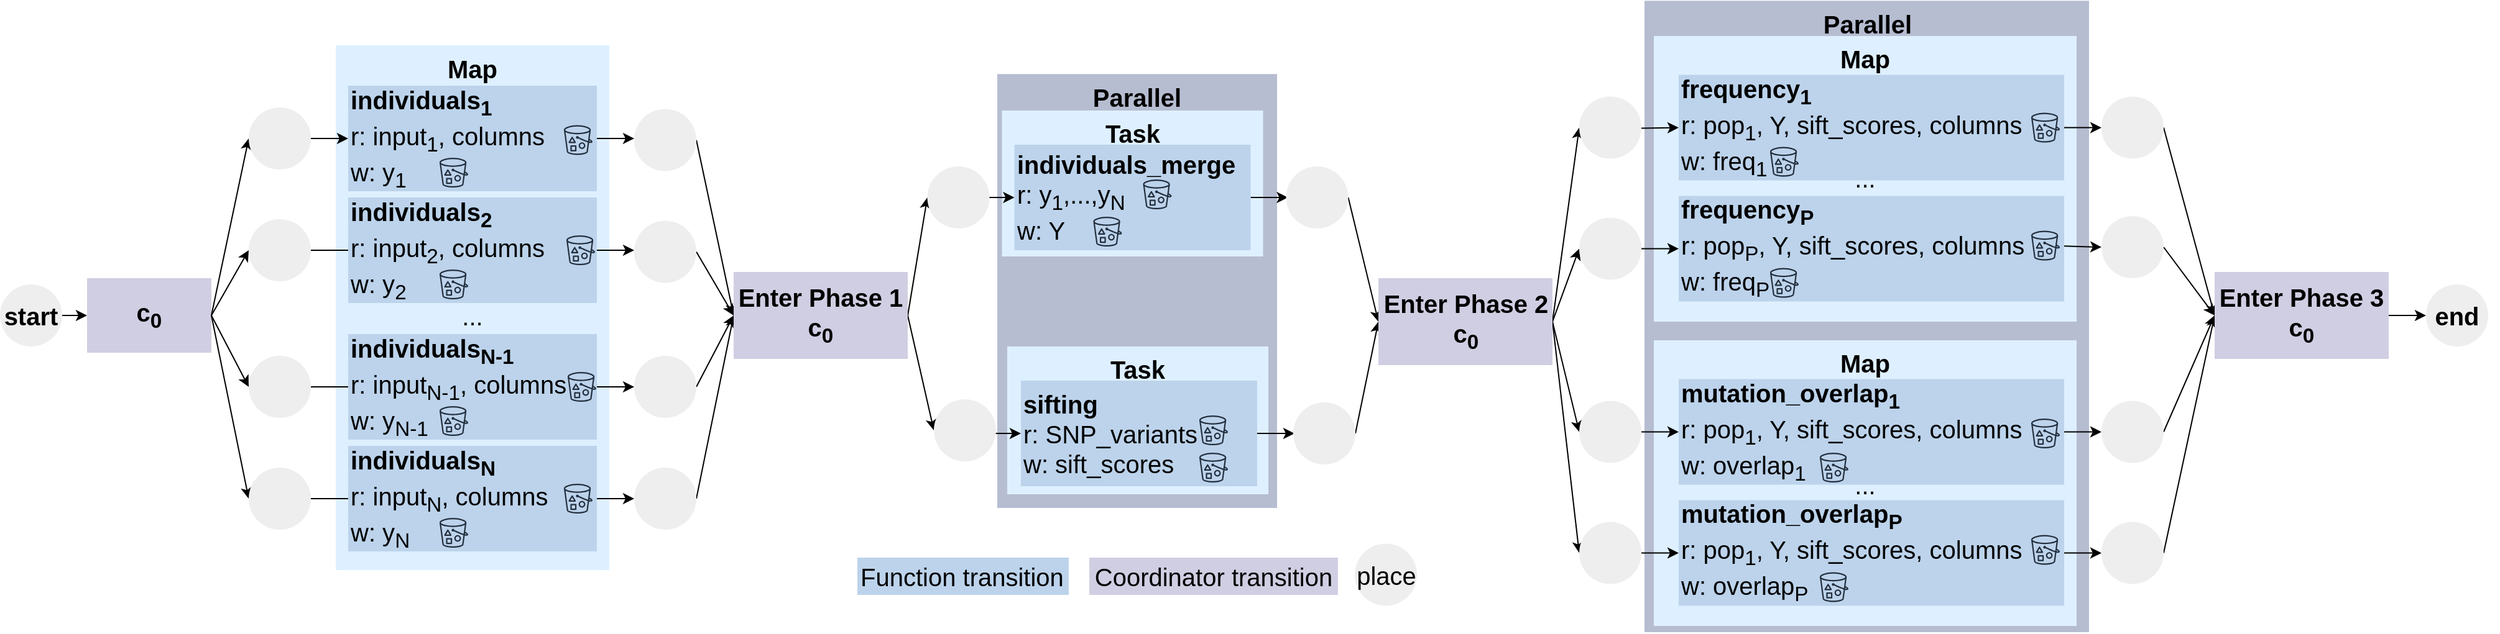 <mxfile version="15.4.0" type="device"><diagram id="yiRDfCdH8cYX3cv1Tssn" name="Page-1"><mxGraphModel dx="3171" dy="1384" grid="1" gridSize="10" guides="1" tooltips="1" connect="1" arrows="1" fold="1" page="1" pageScale="1" pageWidth="827" pageHeight="1169" math="0" shadow="0"><root><mxCell id="0"/><mxCell id="1" parent="0"/><mxCell id="utDp6Iet_gLiym-odjw--4" value="&lt;b&gt;Parallel&lt;/b&gt;" style="rounded=0;whiteSpace=wrap;html=1;fontSize=20;align=center;verticalAlign=top;fillColor=#B6BDD1;strokeColor=none;" parent="1" vertex="1"><mxGeometry x="672.5" y="161.63" width="357.5" height="508.37" as="geometry"/></mxCell><mxCell id="utDp6Iet_gLiym-odjw--3" value="&lt;b&gt;Parallel&lt;/b&gt;" style="rounded=0;whiteSpace=wrap;html=1;fontSize=20;align=center;verticalAlign=top;fillColor=#B6BDD1;strokeColor=none;" parent="1" vertex="1"><mxGeometry x="152" y="220.63" width="225" height="349.37" as="geometry"/></mxCell><mxCell id="utDp6Iet_gLiym-odjw--2" value="&lt;b&gt;Task&lt;/b&gt;" style="rounded=0;whiteSpace=wrap;html=1;fontSize=20;align=center;verticalAlign=top;fillColor=#DEF0FF;strokeColor=none;" parent="1" vertex="1"><mxGeometry x="160" y="440" width="210" height="119" as="geometry"/></mxCell><mxCell id="utDp6Iet_gLiym-odjw--1" value="&lt;b&gt;Task&lt;/b&gt;" style="rounded=0;whiteSpace=wrap;html=1;fontSize=20;align=center;verticalAlign=top;fillColor=#DEF0FF;strokeColor=none;" parent="1" vertex="1"><mxGeometry x="155.75" y="250" width="210" height="117.5" as="geometry"/></mxCell><mxCell id="ksN9b_0N5EkzIP8Goks0-20" value="&lt;b&gt;Map&lt;/b&gt;" style="rounded=0;whiteSpace=wrap;html=1;fontSize=20;align=center;verticalAlign=top;strokeColor=none;fillColor=#DEF0FF;" parent="1" vertex="1"><mxGeometry x="680" y="190" width="340" height="230" as="geometry"/></mxCell><mxCell id="FjUiIToW6S3Nz0YTUFFR-54" value="&lt;b&gt;Map&lt;/b&gt;" style="rounded=0;whiteSpace=wrap;html=1;fontSize=20;align=center;verticalAlign=top;fillColor=#DEF0FF;strokeColor=none;" parent="1" vertex="1"><mxGeometry x="-380" y="197.5" width="220" height="422.5" as="geometry"/></mxCell><mxCell id="RQtrrZ3ROyKTZi_biovk-3" style="edgeStyle=orthogonalEdgeStyle;rounded=0;orthogonalLoop=1;jettySize=auto;html=1;entryX=0;entryY=0.5;entryDx=0;entryDy=0;fontSize=20;" parent="1" target="RQtrrZ3ROyKTZi_biovk-2" edge="1"><mxGeometry relative="1" as="geometry"><mxPoint x="-600" y="415" as="sourcePoint"/></mxGeometry></mxCell><mxCell id="RQtrrZ3ROyKTZi_biovk-2" value="c&lt;sub&gt;0&lt;/sub&gt;" style="rounded=0;whiteSpace=wrap;html=1;fontSize=20;fillColor=#d0cee2;strokeColor=none;fontStyle=1" parent="1" vertex="1"><mxGeometry x="-580" y="385" width="100" height="60" as="geometry"/></mxCell><mxCell id="FjUiIToW6S3Nz0YTUFFR-50" style="edgeStyle=none;rounded=0;orthogonalLoop=1;jettySize=auto;html=1;exitX=1;exitY=0.5;exitDx=0;exitDy=0;entryX=0;entryY=0.5;entryDx=0;entryDy=0;fontSize=20;" parent="1" source="RQtrrZ3ROyKTZi_biovk-2" target="y0yNfRoJfPpoVfSQImPA-6" edge="1"><mxGeometry relative="1" as="geometry"><mxPoint x="-490.0" y="415" as="sourcePoint"/><mxPoint x="-460" y="272.5" as="targetPoint"/></mxGeometry></mxCell><mxCell id="FjUiIToW6S3Nz0YTUFFR-51" style="edgeStyle=none;rounded=0;orthogonalLoop=1;jettySize=auto;html=1;entryX=0;entryY=0.5;entryDx=0;entryDy=0;fontSize=20;" parent="1" target="y0yNfRoJfPpoVfSQImPA-2" edge="1"><mxGeometry relative="1" as="geometry"><mxPoint x="-480" y="415" as="sourcePoint"/><mxPoint x="-460" y="362.5" as="targetPoint"/></mxGeometry></mxCell><mxCell id="FjUiIToW6S3Nz0YTUFFR-52" style="edgeStyle=none;rounded=0;orthogonalLoop=1;jettySize=auto;html=1;entryX=0;entryY=0.5;entryDx=0;entryDy=0;fontSize=20;" parent="1" target="y0yNfRoJfPpoVfSQImPA-7" edge="1"><mxGeometry relative="1" as="geometry"><mxPoint x="-480" y="415" as="sourcePoint"/><mxPoint x="-460" y="472.5" as="targetPoint"/></mxGeometry></mxCell><mxCell id="FjUiIToW6S3Nz0YTUFFR-53" style="edgeStyle=none;rounded=0;orthogonalLoop=1;jettySize=auto;html=1;exitX=1;exitY=0.5;exitDx=0;exitDy=0;entryX=0;entryY=0.5;entryDx=0;entryDy=0;fontSize=20;" parent="1" source="RQtrrZ3ROyKTZi_biovk-2" target="y0yNfRoJfPpoVfSQImPA-8" edge="1"><mxGeometry relative="1" as="geometry"><mxPoint x="-490.0" y="415" as="sourcePoint"/><mxPoint x="-460" y="562.5" as="targetPoint"/></mxGeometry></mxCell><mxCell id="FjUiIToW6S3Nz0YTUFFR-17" style="edgeStyle=none;rounded=0;orthogonalLoop=1;jettySize=auto;html=1;exitX=1;exitY=0.5;exitDx=0;exitDy=0;entryX=0;entryY=0.5;entryDx=0;entryDy=0;fontSize=20;" parent="1" source="y0yNfRoJfPpoVfSQImPA-6" target="FjUiIToW6S3Nz0YTUFFR-10" edge="1"><mxGeometry relative="1" as="geometry"><mxPoint x="-390" y="272.5" as="sourcePoint"/></mxGeometry></mxCell><mxCell id="bEeN-XhINIMiLuJA0yfm-24" style="edgeStyle=none;rounded=0;orthogonalLoop=1;jettySize=auto;html=1;exitX=1;exitY=0.5;exitDx=0;exitDy=0;entryX=0;entryY=0.5;entryDx=0;entryDy=0;fontSize=20;" parent="1" source="FjUiIToW6S3Nz0YTUFFR-10" edge="1"><mxGeometry relative="1" as="geometry"><mxPoint x="-140" y="272.5" as="targetPoint"/></mxGeometry></mxCell><mxCell id="FjUiIToW6S3Nz0YTUFFR-10" value="&lt;b&gt;individuals&lt;sub&gt;1&lt;/sub&gt;&lt;br&gt;&lt;/b&gt;r: input&lt;sub&gt;1&lt;/sub&gt;, columns&lt;br&gt;w: y&lt;sub&gt;1&lt;/sub&gt;" style="rounded=0;whiteSpace=wrap;html=1;fontSize=20;align=left;fillColor=#BCD3EB;strokeColor=none;" parent="1" vertex="1"><mxGeometry x="-370" y="230" width="200" height="85" as="geometry"/></mxCell><mxCell id="FjUiIToW6S3Nz0YTUFFR-11" value="" style="sketch=0;outlineConnect=0;fontColor=#232F3E;gradientColor=none;strokeColor=#232F3E;fillColor=none;dashed=0;verticalLabelPosition=bottom;verticalAlign=top;align=center;html=1;fontSize=12;fontStyle=0;aspect=fixed;shape=mxgraph.aws4.resourceIcon;resIcon=mxgraph.aws4.bucket_with_objects;" parent="1" vertex="1"><mxGeometry x="-200" y="258.75" width="30" height="30" as="geometry"/></mxCell><mxCell id="FjUiIToW6S3Nz0YTUFFR-18" style="edgeStyle=none;rounded=0;orthogonalLoop=1;jettySize=auto;html=1;exitX=1;exitY=0.5;exitDx=0;exitDy=0;entryX=0;entryY=0.5;entryDx=0;entryDy=0;fontSize=20;" parent="1" source="y0yNfRoJfPpoVfSQImPA-2" edge="1"><mxGeometry relative="1" as="geometry"><mxPoint x="-360" y="362.5" as="targetPoint"/><mxPoint x="-390" y="362.5" as="sourcePoint"/></mxGeometry></mxCell><mxCell id="FjUiIToW6S3Nz0YTUFFR-23" style="edgeStyle=none;rounded=0;orthogonalLoop=1;jettySize=auto;html=1;exitX=1;exitY=0.5;exitDx=0;exitDy=0;entryX=0;entryY=0.5;entryDx=0;entryDy=0;fontSize=20;" parent="1" source="y0yNfRoJfPpoVfSQImPA-7" edge="1"><mxGeometry relative="1" as="geometry"><mxPoint x="-360" y="472.5" as="targetPoint"/><mxPoint x="-390" y="472.5" as="sourcePoint"/></mxGeometry></mxCell><mxCell id="FjUiIToW6S3Nz0YTUFFR-28" style="edgeStyle=none;rounded=0;orthogonalLoop=1;jettySize=auto;html=1;exitX=1;exitY=0.5;exitDx=0;exitDy=0;entryX=0;entryY=0.5;entryDx=0;entryDy=0;fontSize=20;" parent="1" source="y0yNfRoJfPpoVfSQImPA-8" edge="1"><mxGeometry relative="1" as="geometry"><mxPoint x="-360" y="562.5" as="targetPoint"/><mxPoint x="-390" y="562.5" as="sourcePoint"/></mxGeometry></mxCell><mxCell id="FjUiIToW6S3Nz0YTUFFR-57" value="" style="sketch=0;outlineConnect=0;fontColor=#232F3E;gradientColor=none;strokeColor=#232F3E;fillColor=none;dashed=0;verticalLabelPosition=bottom;verticalAlign=top;align=center;html=1;fontSize=12;fontStyle=0;aspect=fixed;shape=mxgraph.aws4.resourceIcon;resIcon=mxgraph.aws4.bucket_with_objects;" parent="1" vertex="1"><mxGeometry x="-300" y="285" width="30" height="30" as="geometry"/></mxCell><mxCell id="bEeN-XhINIMiLuJA0yfm-23" style="edgeStyle=none;rounded=0;orthogonalLoop=1;jettySize=auto;html=1;exitX=1;exitY=0.5;exitDx=0;exitDy=0;entryX=0;entryY=0.5;entryDx=0;entryDy=0;fontSize=20;" parent="1" source="bEeN-XhINIMiLuJA0yfm-1" edge="1"><mxGeometry relative="1" as="geometry"><mxPoint x="-140" y="362.5" as="targetPoint"/></mxGeometry></mxCell><mxCell id="bEeN-XhINIMiLuJA0yfm-1" value="&lt;b&gt;individuals&lt;sub&gt;2&lt;/sub&gt;&lt;br&gt;&lt;/b&gt;r: input&lt;sub&gt;2&lt;/sub&gt;, columns&lt;br&gt;w: y&lt;sub&gt;2&lt;/sub&gt;" style="rounded=0;whiteSpace=wrap;html=1;fontSize=20;align=left;fillColor=#BCD3EB;strokeColor=none;" parent="1" vertex="1"><mxGeometry x="-370" y="320" width="200" height="85" as="geometry"/></mxCell><mxCell id="bEeN-XhINIMiLuJA0yfm-2" value="" style="sketch=0;outlineConnect=0;fontColor=#232F3E;gradientColor=none;strokeColor=#232F3E;fillColor=none;dashed=0;verticalLabelPosition=bottom;verticalAlign=top;align=center;html=1;fontSize=12;fontStyle=0;aspect=fixed;shape=mxgraph.aws4.resourceIcon;resIcon=mxgraph.aws4.bucket_with_objects;" parent="1" vertex="1"><mxGeometry x="-198" y="347.5" width="30" height="30" as="geometry"/></mxCell><mxCell id="bEeN-XhINIMiLuJA0yfm-3" value="" style="sketch=0;outlineConnect=0;fontColor=#232F3E;gradientColor=none;strokeColor=#232F3E;fillColor=none;dashed=0;verticalLabelPosition=bottom;verticalAlign=top;align=center;html=1;fontSize=12;fontStyle=0;aspect=fixed;shape=mxgraph.aws4.resourceIcon;resIcon=mxgraph.aws4.bucket_with_objects;" parent="1" vertex="1"><mxGeometry x="-300" y="375" width="30" height="30" as="geometry"/></mxCell><mxCell id="bEeN-XhINIMiLuJA0yfm-22" style="edgeStyle=none;rounded=0;orthogonalLoop=1;jettySize=auto;html=1;exitX=1;exitY=0.5;exitDx=0;exitDy=0;entryX=0;entryY=0.5;entryDx=0;entryDy=0;fontSize=20;" parent="1" source="bEeN-XhINIMiLuJA0yfm-4" edge="1"><mxGeometry relative="1" as="geometry"><mxPoint x="-140" y="472.5" as="targetPoint"/></mxGeometry></mxCell><mxCell id="bEeN-XhINIMiLuJA0yfm-4" value="&lt;b&gt;individuals&lt;sub&gt;N-1&lt;/sub&gt;&lt;br&gt;&lt;/b&gt;r: input&lt;sub&gt;N-1&lt;/sub&gt;, columns&lt;br&gt;w: y&lt;sub&gt;N-1&lt;/sub&gt;" style="rounded=0;whiteSpace=wrap;html=1;fontSize=20;align=left;fillColor=#BCD3EB;strokeColor=none;" parent="1" vertex="1"><mxGeometry x="-370" y="430" width="200" height="85" as="geometry"/></mxCell><mxCell id="bEeN-XhINIMiLuJA0yfm-5" value="" style="sketch=0;outlineConnect=0;fontColor=#232F3E;gradientColor=none;strokeColor=#232F3E;fillColor=none;dashed=0;verticalLabelPosition=bottom;verticalAlign=top;align=center;html=1;fontSize=12;fontStyle=0;aspect=fixed;shape=mxgraph.aws4.resourceIcon;resIcon=mxgraph.aws4.bucket_with_objects;" parent="1" vertex="1"><mxGeometry x="-197" y="457.5" width="30" height="30" as="geometry"/></mxCell><mxCell id="bEeN-XhINIMiLuJA0yfm-6" value="" style="sketch=0;outlineConnect=0;fontColor=#232F3E;gradientColor=none;strokeColor=#232F3E;fillColor=none;dashed=0;verticalLabelPosition=bottom;verticalAlign=top;align=center;html=1;fontSize=12;fontStyle=0;aspect=fixed;shape=mxgraph.aws4.resourceIcon;resIcon=mxgraph.aws4.bucket_with_objects;" parent="1" vertex="1"><mxGeometry x="-300" y="485" width="30" height="30" as="geometry"/></mxCell><mxCell id="bEeN-XhINIMiLuJA0yfm-21" style="edgeStyle=none;rounded=0;orthogonalLoop=1;jettySize=auto;html=1;exitX=1;exitY=0.5;exitDx=0;exitDy=0;entryX=0;entryY=0.5;entryDx=0;entryDy=0;fontSize=20;" parent="1" source="bEeN-XhINIMiLuJA0yfm-7" edge="1"><mxGeometry relative="1" as="geometry"><mxPoint x="-140" y="562.5" as="targetPoint"/></mxGeometry></mxCell><mxCell id="bEeN-XhINIMiLuJA0yfm-7" value="&lt;b&gt;individuals&lt;sub&gt;N&lt;/sub&gt;&lt;br&gt;&lt;/b&gt;r: input&lt;sub&gt;N&lt;/sub&gt;, columns&lt;br&gt;w: y&lt;sub&gt;N&lt;/sub&gt;" style="rounded=0;whiteSpace=wrap;html=1;fontSize=20;align=left;fillColor=#BCD3EB;strokeColor=none;" parent="1" vertex="1"><mxGeometry x="-370" y="520" width="200" height="85" as="geometry"/></mxCell><mxCell id="bEeN-XhINIMiLuJA0yfm-8" value="" style="sketch=0;outlineConnect=0;fontColor=#232F3E;gradientColor=none;strokeColor=#232F3E;fillColor=none;dashed=0;verticalLabelPosition=bottom;verticalAlign=top;align=center;html=1;fontSize=12;fontStyle=0;aspect=fixed;shape=mxgraph.aws4.resourceIcon;resIcon=mxgraph.aws4.bucket_with_objects;" parent="1" vertex="1"><mxGeometry x="-200" y="547.5" width="30" height="30" as="geometry"/></mxCell><mxCell id="bEeN-XhINIMiLuJA0yfm-9" value="" style="sketch=0;outlineConnect=0;fontColor=#232F3E;gradientColor=none;strokeColor=#232F3E;fillColor=none;dashed=0;verticalLabelPosition=bottom;verticalAlign=top;align=center;html=1;fontSize=12;fontStyle=0;aspect=fixed;shape=mxgraph.aws4.resourceIcon;resIcon=mxgraph.aws4.bucket_with_objects;" parent="1" vertex="1"><mxGeometry x="-300" y="575" width="30" height="30" as="geometry"/></mxCell><mxCell id="ksN9b_0N5EkzIP8Goks0-9" style="edgeStyle=none;rounded=0;orthogonalLoop=1;jettySize=auto;html=1;exitX=1;exitY=0.5;exitDx=0;exitDy=0;entryX=0;entryY=0.5;entryDx=0;entryDy=0;fontSize=20;" parent="1" source="bEeN-XhINIMiLuJA0yfm-10" edge="1"><mxGeometry relative="1" as="geometry"><mxPoint x="385.75" y="320" as="targetPoint"/></mxGeometry></mxCell><mxCell id="bEeN-XhINIMiLuJA0yfm-10" value="&lt;b&gt;individuals_merge&lt;br&gt;&lt;/b&gt;r: y&lt;sub&gt;1&lt;/sub&gt;,...,y&lt;sub&gt;N&lt;/sub&gt;&lt;br&gt;w: Y" style="rounded=0;whiteSpace=wrap;html=1;fontSize=20;align=left;fillColor=#BCD3EB;strokeColor=none;" parent="1" vertex="1"><mxGeometry x="165.75" y="277.5" width="190" height="85" as="geometry"/></mxCell><mxCell id="bEeN-XhINIMiLuJA0yfm-11" value="" style="sketch=0;outlineConnect=0;fontColor=#232F3E;gradientColor=none;strokeColor=#232F3E;fillColor=none;dashed=0;verticalLabelPosition=bottom;verticalAlign=top;align=center;html=1;fontSize=12;fontStyle=0;aspect=fixed;shape=mxgraph.aws4.resourceIcon;resIcon=mxgraph.aws4.bucket_with_objects;" parent="1" vertex="1"><mxGeometry x="265.75" y="302.5" width="30" height="30" as="geometry"/></mxCell><mxCell id="bEeN-XhINIMiLuJA0yfm-12" value="" style="sketch=0;outlineConnect=0;fontColor=#232F3E;gradientColor=none;strokeColor=#232F3E;fillColor=none;dashed=0;verticalLabelPosition=bottom;verticalAlign=top;align=center;html=1;fontSize=12;fontStyle=0;aspect=fixed;shape=mxgraph.aws4.resourceIcon;resIcon=mxgraph.aws4.bucket_with_objects;" parent="1" vertex="1"><mxGeometry x="225.75" y="332.5" width="30" height="30" as="geometry"/></mxCell><mxCell id="ksN9b_0N5EkzIP8Goks0-10" style="edgeStyle=none;rounded=0;orthogonalLoop=1;jettySize=auto;html=1;exitX=1;exitY=0.5;exitDx=0;exitDy=0;entryX=0;entryY=0.5;entryDx=0;entryDy=0;fontSize=20;" parent="1" source="bEeN-XhINIMiLuJA0yfm-13" edge="1"><mxGeometry relative="1" as="geometry"><mxPoint x="391" y="510" as="targetPoint"/></mxGeometry></mxCell><mxCell id="bEeN-XhINIMiLuJA0yfm-13" value="&lt;b&gt;sifting&lt;br&gt;&lt;/b&gt;r: SNP_variants&lt;br&gt;w: sift_scores" style="rounded=0;whiteSpace=wrap;html=1;fontSize=20;align=left;fillColor=#BCD3EB;strokeColor=none;" parent="1" vertex="1"><mxGeometry x="171" y="467.5" width="190" height="85" as="geometry"/></mxCell><mxCell id="bEeN-XhINIMiLuJA0yfm-14" value="" style="sketch=0;outlineConnect=0;fontColor=#232F3E;gradientColor=none;strokeColor=#232F3E;fillColor=none;dashed=0;verticalLabelPosition=bottom;verticalAlign=top;align=center;html=1;fontSize=12;fontStyle=0;aspect=fixed;shape=mxgraph.aws4.resourceIcon;resIcon=mxgraph.aws4.bucket_with_objects;" parent="1" vertex="1"><mxGeometry x="311" y="492.5" width="30" height="30" as="geometry"/></mxCell><mxCell id="bEeN-XhINIMiLuJA0yfm-15" value="" style="sketch=0;outlineConnect=0;fontColor=#232F3E;gradientColor=none;strokeColor=#232F3E;fillColor=none;dashed=0;verticalLabelPosition=bottom;verticalAlign=top;align=center;html=1;fontSize=12;fontStyle=0;aspect=fixed;shape=mxgraph.aws4.resourceIcon;resIcon=mxgraph.aws4.bucket_with_objects;" parent="1" vertex="1"><mxGeometry x="311" y="522.5" width="30" height="30" as="geometry"/></mxCell><mxCell id="bEeN-XhINIMiLuJA0yfm-28" style="edgeStyle=none;rounded=0;orthogonalLoop=1;jettySize=auto;html=1;exitX=1;exitY=0.5;exitDx=0;exitDy=0;entryX=0;entryY=0.5;entryDx=0;entryDy=0;fontSize=20;" parent="1" source="y0yNfRoJfPpoVfSQImPA-9" target="bEeN-XhINIMiLuJA0yfm-25" edge="1"><mxGeometry relative="1" as="geometry"><mxPoint x="-70" y="272.5" as="sourcePoint"/></mxGeometry></mxCell><mxCell id="bEeN-XhINIMiLuJA0yfm-29" style="edgeStyle=none;rounded=0;orthogonalLoop=1;jettySize=auto;html=1;exitX=1;exitY=0.5;exitDx=0;exitDy=0;entryX=0;entryY=0.5;entryDx=0;entryDy=0;fontSize=20;" parent="1" source="y0yNfRoJfPpoVfSQImPA-10" target="bEeN-XhINIMiLuJA0yfm-25" edge="1"><mxGeometry relative="1" as="geometry"><mxPoint x="-70" y="362.5" as="sourcePoint"/></mxGeometry></mxCell><mxCell id="bEeN-XhINIMiLuJA0yfm-30" style="edgeStyle=none;rounded=0;orthogonalLoop=1;jettySize=auto;html=1;exitX=1;exitY=0.5;exitDx=0;exitDy=0;entryX=0;entryY=0.5;entryDx=0;entryDy=0;fontSize=20;" parent="1" source="y0yNfRoJfPpoVfSQImPA-11" target="bEeN-XhINIMiLuJA0yfm-25" edge="1"><mxGeometry relative="1" as="geometry"><mxPoint x="-70" y="472.5" as="sourcePoint"/></mxGeometry></mxCell><mxCell id="bEeN-XhINIMiLuJA0yfm-31" style="edgeStyle=none;rounded=0;orthogonalLoop=1;jettySize=auto;html=1;exitX=1;exitY=0.5;exitDx=0;exitDy=0;entryX=0;entryY=0.5;entryDx=0;entryDy=0;fontSize=20;" parent="1" source="y0yNfRoJfPpoVfSQImPA-12" target="bEeN-XhINIMiLuJA0yfm-25" edge="1"><mxGeometry relative="1" as="geometry"><mxPoint x="-70" y="562.5" as="sourcePoint"/></mxGeometry></mxCell><mxCell id="ksN9b_0N5EkzIP8Goks0-3" style="edgeStyle=none;rounded=0;orthogonalLoop=1;jettySize=auto;html=1;exitX=1;exitY=0.5;exitDx=0;exitDy=0;entryX=0;entryY=0.5;entryDx=0;entryDy=0;fontSize=20;" parent="1" source="bEeN-XhINIMiLuJA0yfm-25" target="y0yNfRoJfPpoVfSQImPA-13" edge="1"><mxGeometry relative="1" as="geometry"><mxPoint x="120" y="362.5" as="targetPoint"/></mxGeometry></mxCell><mxCell id="ksN9b_0N5EkzIP8Goks0-4" style="edgeStyle=none;rounded=0;orthogonalLoop=1;jettySize=auto;html=1;exitX=1;exitY=0.5;exitDx=0;exitDy=0;entryX=0;entryY=0.5;entryDx=0;entryDy=0;fontSize=20;" parent="1" source="bEeN-XhINIMiLuJA0yfm-25" target="y0yNfRoJfPpoVfSQImPA-14" edge="1"><mxGeometry relative="1" as="geometry"><mxPoint x="120" y="472.5" as="targetPoint"/></mxGeometry></mxCell><mxCell id="bEeN-XhINIMiLuJA0yfm-25" value="&lt;div&gt;&lt;b&gt;Enter Phase 1 c&lt;sub&gt;0&lt;/sub&gt;&lt;/b&gt;&lt;/div&gt;" style="rounded=0;whiteSpace=wrap;html=1;fontSize=20;align=center;fillColor=#d0cee2;strokeColor=none;" parent="1" vertex="1"><mxGeometry x="-60" y="380" width="140" height="70" as="geometry"/></mxCell><mxCell id="ksN9b_0N5EkzIP8Goks0-5" style="edgeStyle=none;rounded=0;orthogonalLoop=1;jettySize=auto;html=1;exitX=1;exitY=0.5;exitDx=0;exitDy=0;entryX=0;entryY=0.5;entryDx=0;entryDy=0;fontSize=20;" parent="1" target="bEeN-XhINIMiLuJA0yfm-10" edge="1"><mxGeometry relative="1" as="geometry"><mxPoint x="135.75" y="320" as="sourcePoint"/></mxGeometry></mxCell><mxCell id="ksN9b_0N5EkzIP8Goks0-6" style="edgeStyle=none;rounded=0;orthogonalLoop=1;jettySize=auto;html=1;exitX=1;exitY=0.5;exitDx=0;exitDy=0;entryX=0;entryY=0.5;entryDx=0;entryDy=0;fontSize=20;" parent="1" target="bEeN-XhINIMiLuJA0yfm-13" edge="1"><mxGeometry relative="1" as="geometry"><mxPoint x="141" y="510" as="sourcePoint"/></mxGeometry></mxCell><mxCell id="ksN9b_0N5EkzIP8Goks0-12" style="edgeStyle=none;rounded=0;orthogonalLoop=1;jettySize=auto;html=1;exitX=1;exitY=0.5;exitDx=0;exitDy=0;entryX=0;entryY=0.5;entryDx=0;entryDy=0;fontSize=20;" parent="1" source="y0yNfRoJfPpoVfSQImPA-15" target="ksN9b_0N5EkzIP8Goks0-11" edge="1"><mxGeometry relative="1" as="geometry"><mxPoint x="438.5" y="367.5" as="sourcePoint"/></mxGeometry></mxCell><mxCell id="ksN9b_0N5EkzIP8Goks0-13" style="edgeStyle=none;rounded=0;orthogonalLoop=1;jettySize=auto;html=1;exitX=1;exitY=0.5;exitDx=0;exitDy=0;entryX=0;entryY=0.5;entryDx=0;entryDy=0;fontSize=20;" parent="1" source="y0yNfRoJfPpoVfSQImPA-16" target="ksN9b_0N5EkzIP8Goks0-11" edge="1"><mxGeometry relative="1" as="geometry"><mxPoint x="438.5" y="477.5" as="sourcePoint"/></mxGeometry></mxCell><mxCell id="ksN9b_0N5EkzIP8Goks0-32" style="edgeStyle=none;rounded=0;orthogonalLoop=1;jettySize=auto;html=1;exitX=1;exitY=0.5;exitDx=0;exitDy=0;entryX=0;entryY=0.5;entryDx=0;entryDy=0;fontSize=20;" parent="1" source="ksN9b_0N5EkzIP8Goks0-11" target="y0yNfRoJfPpoVfSQImPA-20" edge="1"><mxGeometry relative="1" as="geometry"><mxPoint x="628.5" y="606.25" as="targetPoint"/></mxGeometry></mxCell><mxCell id="ksN9b_0N5EkzIP8Goks0-33" style="edgeStyle=none;rounded=0;orthogonalLoop=1;jettySize=auto;html=1;exitX=1;exitY=0.5;exitDx=0;exitDy=0;entryX=0;entryY=0.5;entryDx=0;entryDy=0;fontSize=20;" parent="1" source="ksN9b_0N5EkzIP8Goks0-11" target="y0yNfRoJfPpoVfSQImPA-19" edge="1"><mxGeometry relative="1" as="geometry"><mxPoint x="628.5" y="508.75" as="targetPoint"/></mxGeometry></mxCell><mxCell id="ksN9b_0N5EkzIP8Goks0-34" style="edgeStyle=none;rounded=0;orthogonalLoop=1;jettySize=auto;html=1;exitX=1;exitY=0.5;exitDx=0;exitDy=0;entryX=0;entryY=0.5;entryDx=0;entryDy=0;fontSize=20;" parent="1" source="ksN9b_0N5EkzIP8Goks0-11" target="y0yNfRoJfPpoVfSQImPA-18" edge="1"><mxGeometry relative="1" as="geometry"><mxPoint x="628.5" y="361.25" as="targetPoint"/></mxGeometry></mxCell><mxCell id="ksN9b_0N5EkzIP8Goks0-35" style="edgeStyle=none;rounded=0;orthogonalLoop=1;jettySize=auto;html=1;exitX=1;exitY=0.5;exitDx=0;exitDy=0;entryX=0;entryY=0.5;entryDx=0;entryDy=0;fontSize=20;" parent="1" source="ksN9b_0N5EkzIP8Goks0-11" target="y0yNfRoJfPpoVfSQImPA-17" edge="1"><mxGeometry relative="1" as="geometry"><mxPoint x="628.5" y="263.75" as="targetPoint"/></mxGeometry></mxCell><mxCell id="ksN9b_0N5EkzIP8Goks0-11" value="&lt;div&gt;&lt;b&gt;Enter Phase 2 c&lt;sub&gt;0&lt;/sub&gt;&lt;/b&gt;&lt;/div&gt;" style="rounded=0;whiteSpace=wrap;html=1;fontSize=20;align=center;fillColor=#d0cee2;strokeColor=none;" parent="1" vertex="1"><mxGeometry x="458.5" y="385" width="140" height="70" as="geometry"/></mxCell><mxCell id="20Tb2DpS6fhx-Tjzx9lW-11" style="edgeStyle=none;rounded=0;orthogonalLoop=1;jettySize=auto;html=1;exitX=1;exitY=0.5;exitDx=0;exitDy=0;entryX=0;entryY=0.5;entryDx=0;entryDy=0;" parent="1" source="ksN9b_0N5EkzIP8Goks0-14" target="y0yNfRoJfPpoVfSQImPA-21" edge="1"><mxGeometry relative="1" as="geometry"><mxPoint x="1089" y="264" as="targetPoint"/></mxGeometry></mxCell><mxCell id="ksN9b_0N5EkzIP8Goks0-14" value="&lt;b&gt;frequency&lt;sub&gt;1&lt;/sub&gt;&lt;br&gt;&lt;/b&gt;r: pop&lt;sub&gt;1&lt;/sub&gt;, Y, sift_scores, columns&lt;br&gt;w: freq&lt;sub&gt;1&lt;/sub&gt;" style="rounded=0;whiteSpace=wrap;html=1;fontSize=20;align=left;fillColor=#BCD3EB;strokeColor=none;" parent="1" vertex="1"><mxGeometry x="700" y="221.25" width="310" height="85" as="geometry"/></mxCell><mxCell id="ksN9b_0N5EkzIP8Goks0-15" value="" style="sketch=0;outlineConnect=0;fontColor=#232F3E;gradientColor=none;strokeColor=#232F3E;fillColor=none;dashed=0;verticalLabelPosition=bottom;verticalAlign=top;align=center;html=1;fontSize=12;fontStyle=0;aspect=fixed;shape=mxgraph.aws4.resourceIcon;resIcon=mxgraph.aws4.bucket_with_objects;" parent="1" vertex="1"><mxGeometry x="980" y="248.75" width="30" height="30" as="geometry"/></mxCell><mxCell id="ksN9b_0N5EkzIP8Goks0-16" value="" style="sketch=0;outlineConnect=0;fontColor=#232F3E;gradientColor=none;strokeColor=#232F3E;fillColor=none;dashed=0;verticalLabelPosition=bottom;verticalAlign=top;align=center;html=1;fontSize=12;fontStyle=0;aspect=fixed;shape=mxgraph.aws4.resourceIcon;resIcon=mxgraph.aws4.bucket_with_objects;" parent="1" vertex="1"><mxGeometry x="770" y="276.25" width="30" height="30" as="geometry"/></mxCell><mxCell id="20Tb2DpS6fhx-Tjzx9lW-12" style="edgeStyle=none;rounded=0;orthogonalLoop=1;jettySize=auto;html=1;entryX=0;entryY=0.5;entryDx=0;entryDy=0;" parent="1" source="ksN9b_0N5EkzIP8Goks0-18" target="y0yNfRoJfPpoVfSQImPA-23" edge="1"><mxGeometry relative="1" as="geometry"><mxPoint x="1088.5" y="361.25" as="targetPoint"/></mxGeometry></mxCell><mxCell id="ksN9b_0N5EkzIP8Goks0-17" value="&lt;b&gt;frequency&lt;sub&gt;P&lt;/sub&gt;&lt;br&gt;&lt;/b&gt;r: pop&lt;sub&gt;P&lt;/sub&gt;, Y, sift_scores, columns&lt;br&gt;w: freq&lt;sub&gt;P&lt;/sub&gt;" style="rounded=0;whiteSpace=wrap;html=1;fontSize=20;align=left;fillColor=#BCD3EB;strokeColor=none;" parent="1" vertex="1"><mxGeometry x="700" y="318.75" width="310" height="85" as="geometry"/></mxCell><mxCell id="ksN9b_0N5EkzIP8Goks0-18" value="" style="sketch=0;outlineConnect=0;fontColor=#232F3E;gradientColor=none;strokeColor=#232F3E;fillColor=none;dashed=0;verticalLabelPosition=bottom;verticalAlign=top;align=center;html=1;fontSize=12;fontStyle=0;aspect=fixed;shape=mxgraph.aws4.resourceIcon;resIcon=mxgraph.aws4.bucket_with_objects;" parent="1" vertex="1"><mxGeometry x="980" y="343.75" width="30" height="30" as="geometry"/></mxCell><mxCell id="ksN9b_0N5EkzIP8Goks0-19" value="" style="sketch=0;outlineConnect=0;fontColor=#232F3E;gradientColor=none;strokeColor=#232F3E;fillColor=none;dashed=0;verticalLabelPosition=bottom;verticalAlign=top;align=center;html=1;fontSize=12;fontStyle=0;aspect=fixed;shape=mxgraph.aws4.resourceIcon;resIcon=mxgraph.aws4.bucket_with_objects;" parent="1" vertex="1"><mxGeometry x="770" y="373.75" width="30" height="30" as="geometry"/></mxCell><mxCell id="ksN9b_0N5EkzIP8Goks0-21" value="&lt;b&gt;Map&lt;/b&gt;" style="rounded=0;whiteSpace=wrap;html=1;fontSize=20;align=center;verticalAlign=top;strokeColor=none;fillColor=#DEF0FF;" parent="1" vertex="1"><mxGeometry x="680" y="435" width="340" height="230" as="geometry"/></mxCell><mxCell id="20Tb2DpS6fhx-Tjzx9lW-13" style="edgeStyle=none;rounded=0;orthogonalLoop=1;jettySize=auto;html=1;exitX=1;exitY=0.5;exitDx=0;exitDy=0;entryX=0;entryY=0.5;entryDx=0;entryDy=0;" parent="1" source="ksN9b_0N5EkzIP8Goks0-22" target="y0yNfRoJfPpoVfSQImPA-24" edge="1"><mxGeometry relative="1" as="geometry"><mxPoint x="1088.5" y="508.75" as="targetPoint"/></mxGeometry></mxCell><mxCell id="ksN9b_0N5EkzIP8Goks0-22" value="&lt;b&gt;mutation_overlap&lt;sub&gt;1&lt;/sub&gt;&lt;br&gt;&lt;/b&gt;r: pop&lt;sub&gt;1&lt;/sub&gt;, Y, sift_scores, columns&lt;br&gt;w: overlap&lt;sub&gt;1&lt;/sub&gt;" style="rounded=0;whiteSpace=wrap;html=1;fontSize=20;align=left;fillColor=#BCD3EB;strokeColor=none;" parent="1" vertex="1"><mxGeometry x="700" y="466.25" width="310" height="85" as="geometry"/></mxCell><mxCell id="ksN9b_0N5EkzIP8Goks0-23" value="" style="sketch=0;outlineConnect=0;fontColor=#232F3E;gradientColor=none;strokeColor=#232F3E;fillColor=none;dashed=0;verticalLabelPosition=bottom;verticalAlign=top;align=center;html=1;fontSize=12;fontStyle=0;aspect=fixed;shape=mxgraph.aws4.resourceIcon;resIcon=mxgraph.aws4.bucket_with_objects;" parent="1" vertex="1"><mxGeometry x="980" y="495" width="30" height="30" as="geometry"/></mxCell><mxCell id="ksN9b_0N5EkzIP8Goks0-24" value="" style="sketch=0;outlineConnect=0;fontColor=#232F3E;gradientColor=none;strokeColor=#232F3E;fillColor=none;dashed=0;verticalLabelPosition=bottom;verticalAlign=top;align=center;html=1;fontSize=12;fontStyle=0;aspect=fixed;shape=mxgraph.aws4.resourceIcon;resIcon=mxgraph.aws4.bucket_with_objects;" parent="1" vertex="1"><mxGeometry x="810" y="522.5" width="30" height="30" as="geometry"/></mxCell><mxCell id="20Tb2DpS6fhx-Tjzx9lW-14" style="edgeStyle=none;rounded=0;orthogonalLoop=1;jettySize=auto;html=1;exitX=1;exitY=0.5;exitDx=0;exitDy=0;entryX=0;entryY=0.5;entryDx=0;entryDy=0;" parent="1" source="ksN9b_0N5EkzIP8Goks0-25" target="y0yNfRoJfPpoVfSQImPA-25" edge="1"><mxGeometry relative="1" as="geometry"><mxPoint x="1088.5" y="606.25" as="targetPoint"/></mxGeometry></mxCell><mxCell id="ksN9b_0N5EkzIP8Goks0-25" value="&lt;b&gt;mutation_overlap&lt;sub&gt;P&lt;/sub&gt;&lt;br&gt;&lt;/b&gt;r: pop&lt;sub&gt;1&lt;/sub&gt;, Y, sift_scores, columns&lt;br&gt;w: overlap&lt;sub&gt;P&lt;/sub&gt;" style="rounded=0;whiteSpace=wrap;html=1;fontSize=20;align=left;fillColor=#BCD3EB;strokeColor=none;" parent="1" vertex="1"><mxGeometry x="700" y="563.75" width="310" height="85" as="geometry"/></mxCell><mxCell id="ksN9b_0N5EkzIP8Goks0-26" value="" style="sketch=0;outlineConnect=0;fontColor=#232F3E;gradientColor=none;strokeColor=#232F3E;fillColor=none;dashed=0;verticalLabelPosition=bottom;verticalAlign=top;align=center;html=1;fontSize=12;fontStyle=0;aspect=fixed;shape=mxgraph.aws4.resourceIcon;resIcon=mxgraph.aws4.bucket_with_objects;" parent="1" vertex="1"><mxGeometry x="980" y="588.75" width="30" height="30" as="geometry"/></mxCell><mxCell id="ksN9b_0N5EkzIP8Goks0-27" value="" style="sketch=0;outlineConnect=0;fontColor=#232F3E;gradientColor=none;strokeColor=#232F3E;fillColor=none;dashed=0;verticalLabelPosition=bottom;verticalAlign=top;align=center;html=1;fontSize=12;fontStyle=0;aspect=fixed;shape=mxgraph.aws4.resourceIcon;resIcon=mxgraph.aws4.bucket_with_objects;" parent="1" vertex="1"><mxGeometry x="810" y="618.75" width="30" height="30" as="geometry"/></mxCell><mxCell id="ksN9b_0N5EkzIP8Goks0-36" style="edgeStyle=none;rounded=0;orthogonalLoop=1;jettySize=auto;html=1;entryX=0;entryY=0.5;entryDx=0;entryDy=0;fontSize=20;" parent="1" source="y0yNfRoJfPpoVfSQImPA-17" target="ksN9b_0N5EkzIP8Goks0-14" edge="1"><mxGeometry relative="1" as="geometry"><mxPoint x="698.5" y="263.75" as="sourcePoint"/></mxGeometry></mxCell><mxCell id="ksN9b_0N5EkzIP8Goks0-37" style="edgeStyle=none;rounded=0;orthogonalLoop=1;jettySize=auto;html=1;exitX=1;exitY=0.5;exitDx=0;exitDy=0;entryX=0;entryY=0.5;entryDx=0;entryDy=0;fontSize=20;" parent="1" source="y0yNfRoJfPpoVfSQImPA-18" target="ksN9b_0N5EkzIP8Goks0-17" edge="1"><mxGeometry relative="1" as="geometry"><mxPoint x="698.5" y="361.25" as="sourcePoint"/></mxGeometry></mxCell><mxCell id="ksN9b_0N5EkzIP8Goks0-38" style="edgeStyle=none;rounded=0;orthogonalLoop=1;jettySize=auto;html=1;exitX=1;exitY=0.5;exitDx=0;exitDy=0;entryX=0;entryY=0.5;entryDx=0;entryDy=0;fontSize=20;" parent="1" source="y0yNfRoJfPpoVfSQImPA-19" target="ksN9b_0N5EkzIP8Goks0-22" edge="1"><mxGeometry relative="1" as="geometry"><mxPoint x="698.5" y="508.75" as="sourcePoint"/></mxGeometry></mxCell><mxCell id="ksN9b_0N5EkzIP8Goks0-39" style="edgeStyle=none;rounded=0;orthogonalLoop=1;jettySize=auto;html=1;entryX=0;entryY=0.5;entryDx=0;entryDy=0;fontSize=20;" parent="1" source="y0yNfRoJfPpoVfSQImPA-20" target="ksN9b_0N5EkzIP8Goks0-25" edge="1"><mxGeometry relative="1" as="geometry"><mxPoint x="698.5" y="606.25" as="sourcePoint"/></mxGeometry></mxCell><mxCell id="ksN9b_0N5EkzIP8Goks0-44" value="..." style="text;html=1;strokeColor=none;fillColor=none;align=center;verticalAlign=middle;whiteSpace=wrap;rounded=0;fontSize=20;" parent="1" vertex="1"><mxGeometry x="-300" y="400" width="60" height="30" as="geometry"/></mxCell><mxCell id="ksN9b_0N5EkzIP8Goks0-45" value="..." style="text;html=1;strokeColor=none;fillColor=none;align=center;verticalAlign=middle;whiteSpace=wrap;rounded=0;fontSize=20;" parent="1" vertex="1"><mxGeometry x="820" y="288.75" width="60" height="30" as="geometry"/></mxCell><mxCell id="ksN9b_0N5EkzIP8Goks0-46" value="..." style="text;html=1;strokeColor=none;fillColor=none;align=center;verticalAlign=middle;whiteSpace=wrap;rounded=0;fontSize=20;" parent="1" vertex="1"><mxGeometry x="820" y="535.75" width="60" height="30" as="geometry"/></mxCell><mxCell id="20Tb2DpS6fhx-Tjzx9lW-6" style="edgeStyle=none;rounded=0;orthogonalLoop=1;jettySize=auto;html=1;exitX=1;exitY=0.5;exitDx=0;exitDy=0;entryX=0;entryY=0.5;entryDx=0;entryDy=0;" parent="1" source="y0yNfRoJfPpoVfSQImPA-21" target="20Tb2DpS6fhx-Tjzx9lW-5" edge="1"><mxGeometry relative="1" as="geometry"><mxPoint x="1158.5" y="263.75" as="sourcePoint"/></mxGeometry></mxCell><mxCell id="20Tb2DpS6fhx-Tjzx9lW-7" style="edgeStyle=none;rounded=0;orthogonalLoop=1;jettySize=auto;html=1;exitX=1;exitY=0.5;exitDx=0;exitDy=0;entryX=0;entryY=0.5;entryDx=0;entryDy=0;" parent="1" source="y0yNfRoJfPpoVfSQImPA-23" target="20Tb2DpS6fhx-Tjzx9lW-5" edge="1"><mxGeometry relative="1" as="geometry"><mxPoint x="1188.5" y="425" as="targetPoint"/><mxPoint x="1158.5" y="361.25" as="sourcePoint"/></mxGeometry></mxCell><mxCell id="20Tb2DpS6fhx-Tjzx9lW-8" style="edgeStyle=none;rounded=0;orthogonalLoop=1;jettySize=auto;html=1;exitX=1;exitY=0.5;exitDx=0;exitDy=0;entryX=0;entryY=0.5;entryDx=0;entryDy=0;" parent="1" source="y0yNfRoJfPpoVfSQImPA-24" target="20Tb2DpS6fhx-Tjzx9lW-5" edge="1"><mxGeometry relative="1" as="geometry"><mxPoint x="1158.5" y="508.75" as="sourcePoint"/></mxGeometry></mxCell><mxCell id="20Tb2DpS6fhx-Tjzx9lW-9" style="edgeStyle=none;rounded=0;orthogonalLoop=1;jettySize=auto;html=1;exitX=1;exitY=0.5;exitDx=0;exitDy=0;entryX=0;entryY=0.5;entryDx=0;entryDy=0;" parent="1" source="y0yNfRoJfPpoVfSQImPA-25" target="20Tb2DpS6fhx-Tjzx9lW-5" edge="1"><mxGeometry relative="1" as="geometry"><mxPoint x="1158.5" y="606.25" as="sourcePoint"/></mxGeometry></mxCell><mxCell id="20Tb2DpS6fhx-Tjzx9lW-10" style="edgeStyle=none;rounded=0;orthogonalLoop=1;jettySize=auto;html=1;exitX=1;exitY=0.5;exitDx=0;exitDy=0;entryX=0;entryY=0.5;entryDx=0;entryDy=0;startArrow=none;" parent="1" source="y0yNfRoJfPpoVfSQImPA-3" edge="1"><mxGeometry relative="1" as="geometry"><mxPoint x="1321" y="415" as="targetPoint"/></mxGeometry></mxCell><mxCell id="y0yNfRoJfPpoVfSQImPA-5" style="edgeStyle=none;rounded=0;orthogonalLoop=1;jettySize=auto;html=1;exitX=1;exitY=0.5;exitDx=0;exitDy=0;entryX=0;entryY=0.5;entryDx=0;entryDy=0;" parent="1" source="20Tb2DpS6fhx-Tjzx9lW-5" target="y0yNfRoJfPpoVfSQImPA-3" edge="1"><mxGeometry relative="1" as="geometry"/></mxCell><mxCell id="20Tb2DpS6fhx-Tjzx9lW-5" value="&lt;div&gt;&lt;b&gt;Enter Phase 3 c&lt;sub&gt;0&lt;/sub&gt;&lt;/b&gt;&lt;/div&gt;" style="rounded=0;whiteSpace=wrap;html=1;fontSize=20;align=center;fillColor=#d0cee2;strokeColor=none;" parent="1" vertex="1"><mxGeometry x="1131" y="380" width="140" height="70" as="geometry"/></mxCell><mxCell id="y0yNfRoJfPpoVfSQImPA-1" value="start" style="ellipse;whiteSpace=wrap;html=1;aspect=fixed;fontSize=20;fontStyle=1;fillColor=#eeeeee;strokeColor=none;" parent="1" vertex="1"><mxGeometry x="-650" y="390" width="50" height="50" as="geometry"/></mxCell><mxCell id="y0yNfRoJfPpoVfSQImPA-2" value="" style="ellipse;whiteSpace=wrap;html=1;aspect=fixed;fontSize=20;fontStyle=1;fillColor=#eeeeee;strokeColor=none;" parent="1" vertex="1"><mxGeometry x="-450" y="337.5" width="50" height="50" as="geometry"/></mxCell><mxCell id="y0yNfRoJfPpoVfSQImPA-3" value="end" style="ellipse;whiteSpace=wrap;html=1;aspect=fixed;fontSize=20;fontStyle=1;fillColor=#eeeeee;strokeColor=none;" parent="1" vertex="1"><mxGeometry x="1301" y="390" width="50" height="50" as="geometry"/></mxCell><mxCell id="y0yNfRoJfPpoVfSQImPA-6" value="" style="ellipse;whiteSpace=wrap;html=1;aspect=fixed;fontSize=20;fontStyle=1;fillColor=#eeeeee;strokeColor=none;" parent="1" vertex="1"><mxGeometry x="-450" y="247.5" width="50" height="50" as="geometry"/></mxCell><mxCell id="y0yNfRoJfPpoVfSQImPA-7" value="" style="ellipse;whiteSpace=wrap;html=1;aspect=fixed;fontSize=20;fontStyle=1;fillColor=#eeeeee;strokeColor=none;" parent="1" vertex="1"><mxGeometry x="-450" y="447.5" width="50" height="50" as="geometry"/></mxCell><mxCell id="y0yNfRoJfPpoVfSQImPA-8" value="" style="ellipse;whiteSpace=wrap;html=1;aspect=fixed;fontSize=20;fontStyle=1;fillColor=#eeeeee;strokeColor=none;" parent="1" vertex="1"><mxGeometry x="-450" y="537.5" width="50" height="50" as="geometry"/></mxCell><mxCell id="y0yNfRoJfPpoVfSQImPA-9" value="" style="ellipse;whiteSpace=wrap;html=1;aspect=fixed;fontSize=20;fontStyle=1;fillColor=#eeeeee;strokeColor=none;" parent="1" vertex="1"><mxGeometry x="-140" y="248.75" width="50" height="50" as="geometry"/></mxCell><mxCell id="y0yNfRoJfPpoVfSQImPA-10" value="" style="ellipse;whiteSpace=wrap;html=1;aspect=fixed;fontSize=20;fontStyle=1;fillColor=#eeeeee;strokeColor=none;" parent="1" vertex="1"><mxGeometry x="-140" y="338.75" width="50" height="50" as="geometry"/></mxCell><mxCell id="y0yNfRoJfPpoVfSQImPA-11" value="" style="ellipse;whiteSpace=wrap;html=1;aspect=fixed;fontSize=20;fontStyle=1;fillColor=#eeeeee;strokeColor=none;" parent="1" vertex="1"><mxGeometry x="-140" y="447.5" width="50" height="50" as="geometry"/></mxCell><mxCell id="y0yNfRoJfPpoVfSQImPA-12" value="" style="ellipse;whiteSpace=wrap;html=1;aspect=fixed;fontSize=20;fontStyle=1;fillColor=#eeeeee;strokeColor=none;" parent="1" vertex="1"><mxGeometry x="-140" y="537.5" width="50" height="50" as="geometry"/></mxCell><mxCell id="y0yNfRoJfPpoVfSQImPA-13" value="" style="ellipse;whiteSpace=wrap;html=1;aspect=fixed;fontSize=20;fontStyle=1;fillColor=#eeeeee;strokeColor=none;" parent="1" vertex="1"><mxGeometry x="95.75" y="295" width="50" height="50" as="geometry"/></mxCell><mxCell id="y0yNfRoJfPpoVfSQImPA-14" value="" style="ellipse;whiteSpace=wrap;html=1;aspect=fixed;fontSize=20;fontStyle=1;fillColor=#eeeeee;strokeColor=none;" parent="1" vertex="1"><mxGeometry x="101" y="482.5" width="50" height="50" as="geometry"/></mxCell><mxCell id="y0yNfRoJfPpoVfSQImPA-15" value="" style="ellipse;whiteSpace=wrap;html=1;aspect=fixed;fontSize=20;fontStyle=1;fillColor=#eeeeee;strokeColor=none;" parent="1" vertex="1"><mxGeometry x="384.25" y="295" width="50" height="50" as="geometry"/></mxCell><mxCell id="y0yNfRoJfPpoVfSQImPA-16" value="" style="ellipse;whiteSpace=wrap;html=1;aspect=fixed;fontSize=20;fontStyle=1;fillColor=#eeeeee;strokeColor=none;" parent="1" vertex="1"><mxGeometry x="390" y="485" width="50" height="50" as="geometry"/></mxCell><mxCell id="y0yNfRoJfPpoVfSQImPA-17" value="" style="ellipse;whiteSpace=wrap;html=1;aspect=fixed;fontSize=20;fontStyle=1;fillColor=#eeeeee;strokeColor=none;" parent="1" vertex="1"><mxGeometry x="620" y="238.75" width="50" height="50" as="geometry"/></mxCell><mxCell id="y0yNfRoJfPpoVfSQImPA-18" value="" style="ellipse;whiteSpace=wrap;html=1;aspect=fixed;fontSize=20;fontStyle=1;fillColor=#eeeeee;strokeColor=none;" parent="1" vertex="1"><mxGeometry x="620" y="336.25" width="50" height="50" as="geometry"/></mxCell><mxCell id="y0yNfRoJfPpoVfSQImPA-19" value="" style="ellipse;whiteSpace=wrap;html=1;aspect=fixed;fontSize=20;fontStyle=1;fillColor=#eeeeee;strokeColor=none;" parent="1" vertex="1"><mxGeometry x="620" y="483.75" width="50" height="50" as="geometry"/></mxCell><mxCell id="y0yNfRoJfPpoVfSQImPA-20" value="" style="ellipse;whiteSpace=wrap;html=1;aspect=fixed;fontSize=20;fontStyle=1;fillColor=#eeeeee;strokeColor=none;" parent="1" vertex="1"><mxGeometry x="620" y="581.25" width="50" height="50" as="geometry"/></mxCell><mxCell id="y0yNfRoJfPpoVfSQImPA-21" value="" style="ellipse;whiteSpace=wrap;html=1;aspect=fixed;fontSize=20;fontStyle=1;fillColor=#eeeeee;strokeColor=none;" parent="1" vertex="1"><mxGeometry x="1040" y="238.75" width="50" height="50" as="geometry"/></mxCell><mxCell id="y0yNfRoJfPpoVfSQImPA-23" value="" style="ellipse;whiteSpace=wrap;html=1;aspect=fixed;fontSize=20;fontStyle=1;fillColor=#eeeeee;strokeColor=none;" parent="1" vertex="1"><mxGeometry x="1040" y="335" width="50" height="50" as="geometry"/></mxCell><mxCell id="y0yNfRoJfPpoVfSQImPA-24" value="" style="ellipse;whiteSpace=wrap;html=1;aspect=fixed;fontSize=20;fontStyle=1;fillColor=#eeeeee;strokeColor=none;" parent="1" vertex="1"><mxGeometry x="1040" y="483.75" width="50" height="50" as="geometry"/></mxCell><mxCell id="y0yNfRoJfPpoVfSQImPA-25" value="" style="ellipse;whiteSpace=wrap;html=1;aspect=fixed;fontSize=20;fontStyle=1;fillColor=#eeeeee;strokeColor=none;" parent="1" vertex="1"><mxGeometry x="1040" y="581.25" width="50" height="50" as="geometry"/></mxCell><mxCell id="GcreiyY43qMqYUFnsVv6-1" value="Function transition" style="rounded=0;whiteSpace=wrap;html=1;fontSize=20;align=left;fillColor=#BCD3EB;strokeColor=none;" parent="1" vertex="1"><mxGeometry x="39.5" y="610" width="170" height="30" as="geometry"/></mxCell><mxCell id="GcreiyY43qMqYUFnsVv6-2" value="&lt;span style=&quot;font-weight: normal&quot;&gt;Coordinator transition&lt;/span&gt;" style="rounded=0;whiteSpace=wrap;html=1;fontSize=20;fillColor=#d0cee2;strokeColor=none;fontStyle=1" parent="1" vertex="1"><mxGeometry x="226" y="610" width="200" height="30" as="geometry"/></mxCell><mxCell id="GcreiyY43qMqYUFnsVv6-3" value="&lt;span style=&quot;font-weight: normal&quot;&gt;place&lt;/span&gt;" style="ellipse;whiteSpace=wrap;html=1;aspect=fixed;fontSize=20;fontStyle=1;fillColor=#eeeeee;strokeColor=none;" parent="1" vertex="1"><mxGeometry x="439.5" y="598.75" width="50" height="50" as="geometry"/></mxCell></root></mxGraphModel></diagram></mxfile>